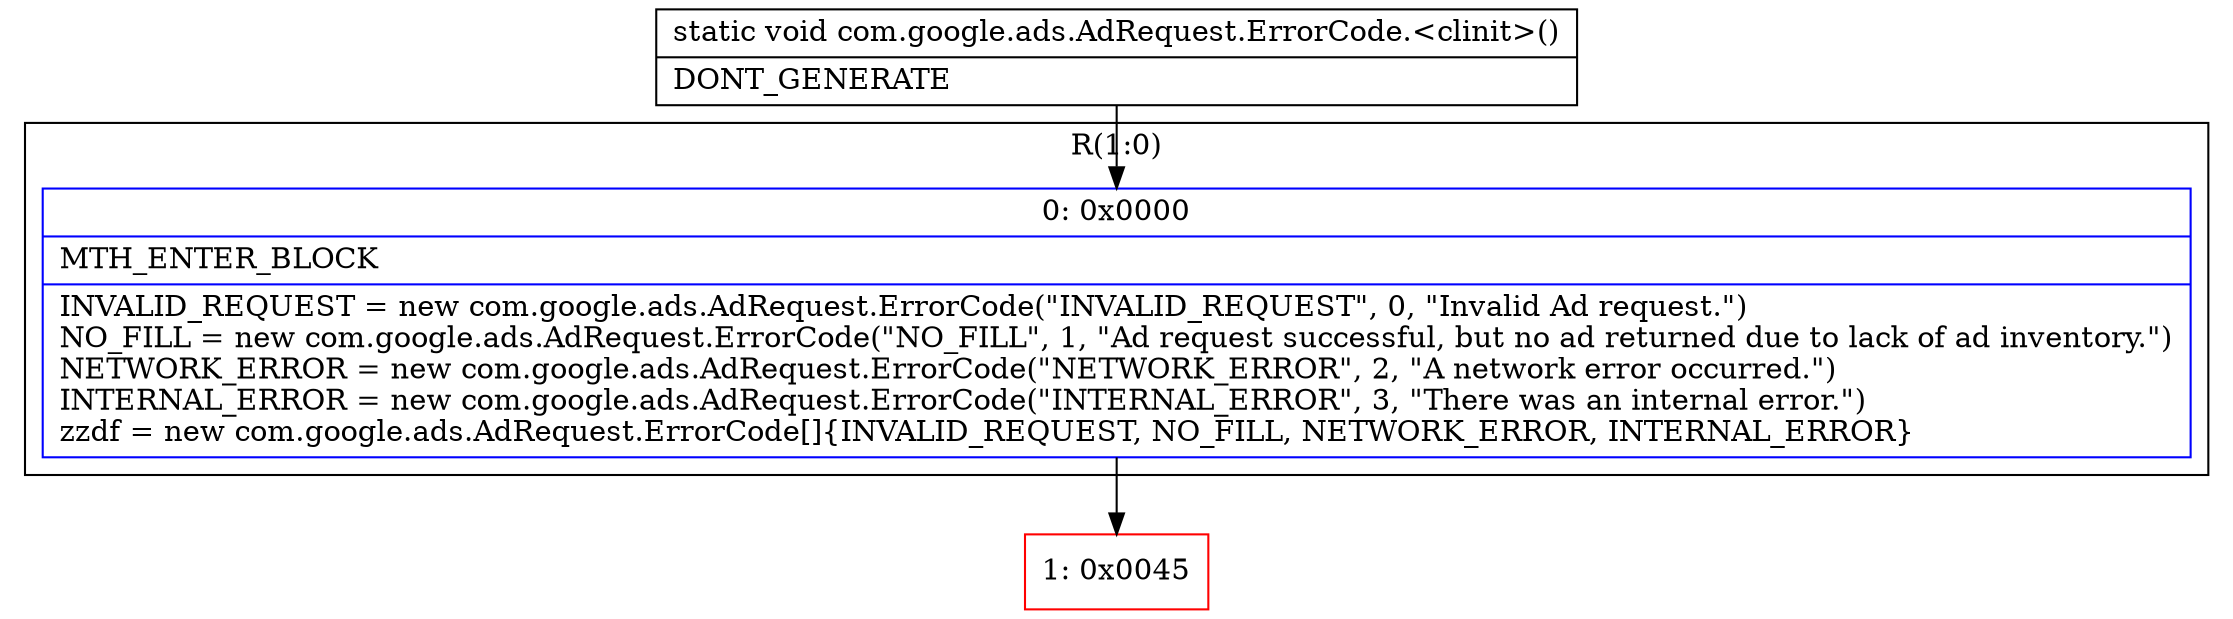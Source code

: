 digraph "CFG forcom.google.ads.AdRequest.ErrorCode.\<clinit\>()V" {
subgraph cluster_Region_2010528303 {
label = "R(1:0)";
node [shape=record,color=blue];
Node_0 [shape=record,label="{0\:\ 0x0000|MTH_ENTER_BLOCK\l|INVALID_REQUEST = new com.google.ads.AdRequest.ErrorCode(\"INVALID_REQUEST\", 0, \"Invalid Ad request.\")\lNO_FILL = new com.google.ads.AdRequest.ErrorCode(\"NO_FILL\", 1, \"Ad request successful, but no ad returned due to lack of ad inventory.\")\lNETWORK_ERROR = new com.google.ads.AdRequest.ErrorCode(\"NETWORK_ERROR\", 2, \"A network error occurred.\")\lINTERNAL_ERROR = new com.google.ads.AdRequest.ErrorCode(\"INTERNAL_ERROR\", 3, \"There was an internal error.\")\lzzdf = new com.google.ads.AdRequest.ErrorCode[]\{INVALID_REQUEST, NO_FILL, NETWORK_ERROR, INTERNAL_ERROR\}\l}"];
}
Node_1 [shape=record,color=red,label="{1\:\ 0x0045}"];
MethodNode[shape=record,label="{static void com.google.ads.AdRequest.ErrorCode.\<clinit\>()  | DONT_GENERATE\l}"];
MethodNode -> Node_0;
Node_0 -> Node_1;
}


